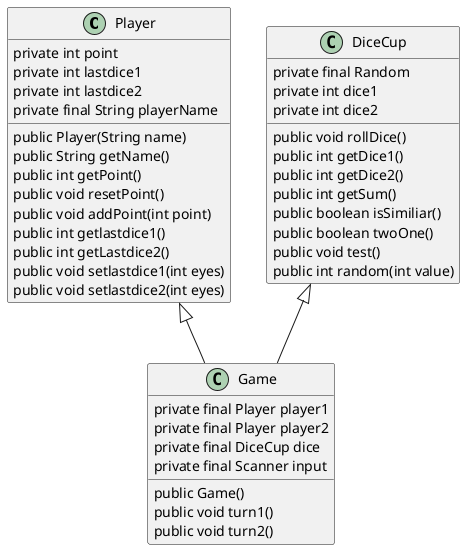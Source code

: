 @startuml

Player <|-- Game
DiceCup <|-- Game

class Game
{
    private final Player player1
    private final Player player2
    private final DiceCup dice
    private final Scanner input
    public Game()
    public void turn1()
    public void turn2()

}

class DiceCup
{
    private final Random
    private int dice1
    private int dice2

    public void rollDice()
    public int getDice1()
    public int getDice2()
    public int getSum()
    public boolean isSimiliar()
    public boolean twoOne()
    public void test()
    public int random(int value)
}



class Player
 {
     private int point
     private int lastdice1
     private int lastdice2
     private final String playerName

     public Player(String name)
     public String getName()
     public int getPoint()
     public void resetPoint()
     public void addPoint(int point)
     public int getlastdice1()
     public int getLastdice2()
     public void setlastdice1(int eyes)
     public void setlastdice2(int eyes)
 }

@enduml